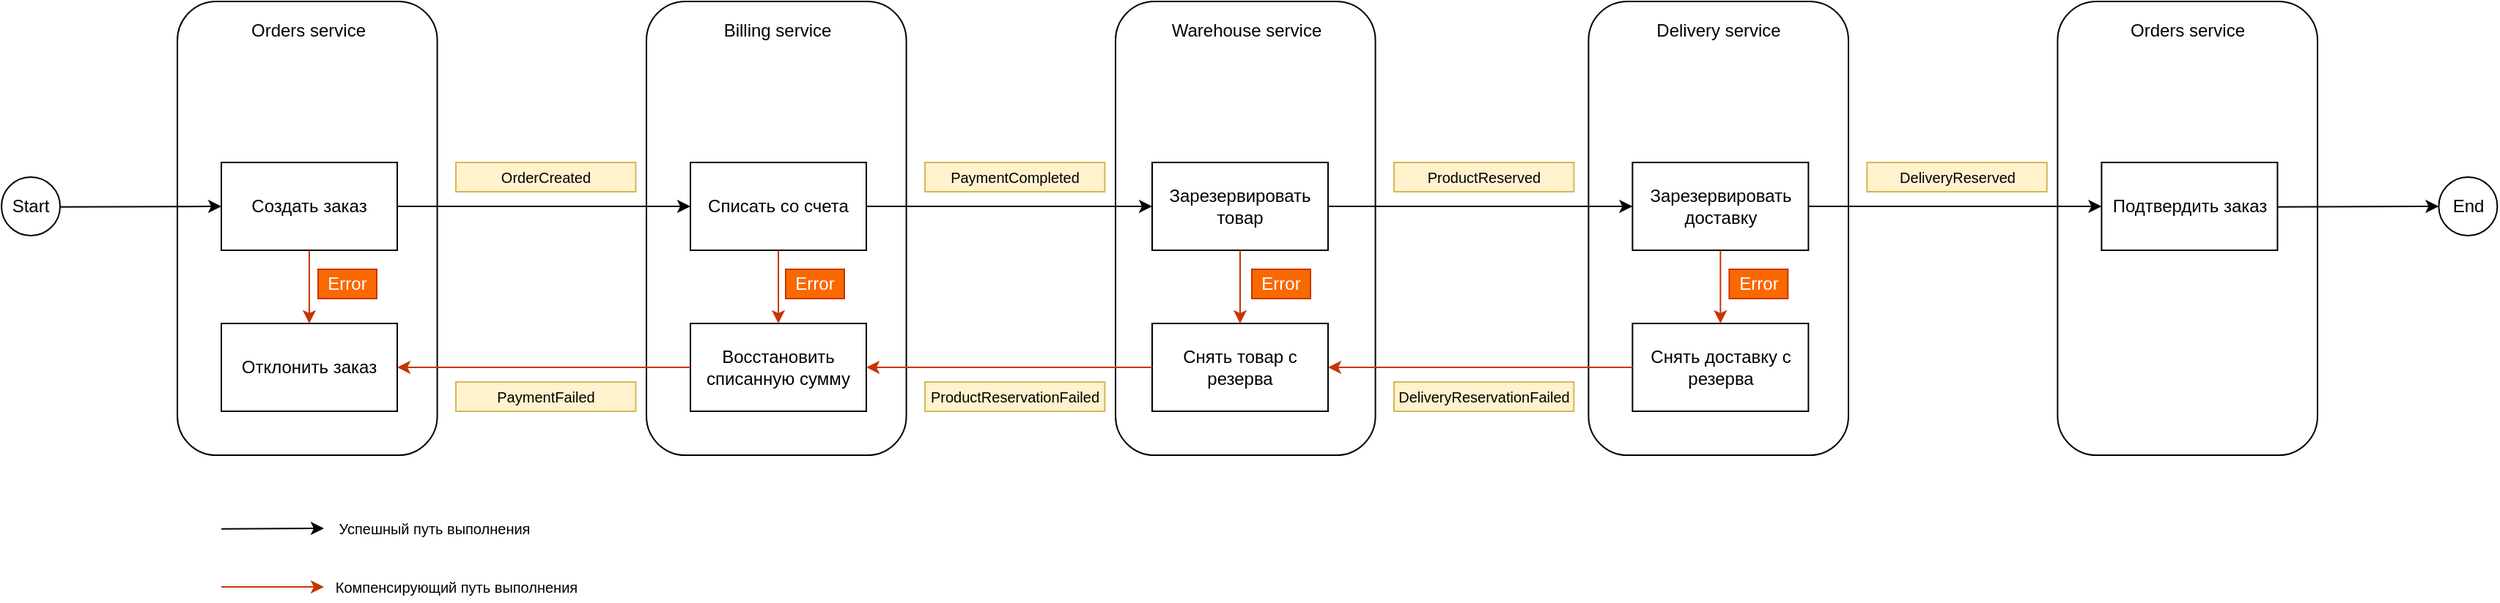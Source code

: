 <mxfile version="13.7.3" type="device"><diagram id="57MqKbJDSpgsxV5Au6rt" name="Страница 1"><mxGraphModel dx="2062" dy="-472" grid="1" gridSize="10" guides="1" tooltips="1" connect="1" arrows="1" fold="1" page="1" pageScale="1" pageWidth="1169" pageHeight="827" math="0" shadow="0"><root><mxCell id="0"/><mxCell id="1" parent="0"/><mxCell id="SCl7hQkHGPkv68IulZNW-81" value="" style="group" vertex="1" connectable="0" parent="1"><mxGeometry x="1422.7" y="1690" width="177.3" height="310" as="geometry"/></mxCell><mxCell id="SCl7hQkHGPkv68IulZNW-82" value="" style="rounded=1;whiteSpace=wrap;html=1;" vertex="1" parent="SCl7hQkHGPkv68IulZNW-81"><mxGeometry width="177.3" height="310" as="geometry"/></mxCell><mxCell id="SCl7hQkHGPkv68IulZNW-83" value="&lt;span style=&quot;font-size: 12px&quot;&gt;Orders service&lt;/span&gt;" style="text;html=1;align=center;verticalAlign=middle;resizable=0;points=[];autosize=1;fontSize=10;" vertex="1" parent="SCl7hQkHGPkv68IulZNW-81"><mxGeometry x="43.65" y="10" width="90" height="20" as="geometry"/></mxCell><mxCell id="SCl7hQkHGPkv68IulZNW-75" value="" style="group" vertex="1" connectable="0" parent="1"><mxGeometry x="1102.7" y="1690" width="177.3" height="310" as="geometry"/></mxCell><mxCell id="SCl7hQkHGPkv68IulZNW-76" value="" style="rounded=1;whiteSpace=wrap;html=1;" vertex="1" parent="SCl7hQkHGPkv68IulZNW-75"><mxGeometry width="177.3" height="310" as="geometry"/></mxCell><mxCell id="SCl7hQkHGPkv68IulZNW-77" value="&lt;span style=&quot;font-size: 12px&quot;&gt;Delivery&amp;nbsp;&lt;/span&gt;&lt;span style=&quot;font-size: 12px&quot;&gt;service&lt;/span&gt;" style="text;html=1;align=center;verticalAlign=middle;resizable=0;points=[];autosize=1;fontSize=10;" vertex="1" parent="SCl7hQkHGPkv68IulZNW-75"><mxGeometry x="38.65" y="10" width="100" height="20" as="geometry"/></mxCell><mxCell id="SCl7hQkHGPkv68IulZNW-72" value="" style="group" vertex="1" connectable="0" parent="1"><mxGeometry x="750" y="1690" width="177.3" height="310" as="geometry"/></mxCell><mxCell id="SCl7hQkHGPkv68IulZNW-73" value="" style="rounded=1;whiteSpace=wrap;html=1;" vertex="1" parent="SCl7hQkHGPkv68IulZNW-72"><mxGeometry x="30" width="177.3" height="310" as="geometry"/></mxCell><mxCell id="SCl7hQkHGPkv68IulZNW-74" value="&lt;span style=&quot;font-size: 12px&quot;&gt;Warehouse&amp;nbsp;&lt;/span&gt;&lt;span style=&quot;font-size: 12px&quot;&gt;service&lt;/span&gt;" style="text;html=1;align=center;verticalAlign=middle;resizable=0;points=[];autosize=1;fontSize=10;" vertex="1" parent="SCl7hQkHGPkv68IulZNW-72"><mxGeometry x="58.65" y="10" width="120" height="20" as="geometry"/></mxCell><mxCell id="SCl7hQkHGPkv68IulZNW-69" value="" style="group" vertex="1" connectable="0" parent="1"><mxGeometry x="460" y="1690" width="177.3" height="310" as="geometry"/></mxCell><mxCell id="SCl7hQkHGPkv68IulZNW-70" value="" style="rounded=1;whiteSpace=wrap;html=1;" vertex="1" parent="SCl7hQkHGPkv68IulZNW-69"><mxGeometry width="177.3" height="310" as="geometry"/></mxCell><mxCell id="SCl7hQkHGPkv68IulZNW-71" value="&lt;span style=&quot;font-size: 12px&quot;&gt;Billing&amp;nbsp;&lt;/span&gt;&lt;span style=&quot;font-size: 12px&quot;&gt;service&lt;/span&gt;" style="text;html=1;align=center;verticalAlign=middle;resizable=0;points=[];autosize=1;fontSize=10;" vertex="1" parent="SCl7hQkHGPkv68IulZNW-69"><mxGeometry x="43.65" y="10" width="90" height="20" as="geometry"/></mxCell><mxCell id="SCl7hQkHGPkv68IulZNW-88" value="Error" style="text;html=1;strokeColor=#C73500;fillColor=#fa6800;align=center;verticalAlign=middle;whiteSpace=wrap;rounded=0;fontColor=#ffffff;" vertex="1" parent="SCl7hQkHGPkv68IulZNW-69"><mxGeometry x="95" y="183" width="40" height="20" as="geometry"/></mxCell><mxCell id="SCl7hQkHGPkv68IulZNW-68" value="" style="group" vertex="1" connectable="0" parent="1"><mxGeometry x="140" y="1690" width="177.3" height="310" as="geometry"/></mxCell><mxCell id="SCl7hQkHGPkv68IulZNW-64" value="" style="rounded=1;whiteSpace=wrap;html=1;" vertex="1" parent="SCl7hQkHGPkv68IulZNW-68"><mxGeometry width="177.3" height="310" as="geometry"/></mxCell><mxCell id="SCl7hQkHGPkv68IulZNW-66" value="&lt;span style=&quot;font-size: 12px&quot;&gt;Orders service&lt;/span&gt;" style="text;html=1;align=center;verticalAlign=middle;resizable=0;points=[];autosize=1;fontSize=10;" vertex="1" parent="SCl7hQkHGPkv68IulZNW-68"><mxGeometry x="43.65" y="10" width="90" height="20" as="geometry"/></mxCell><mxCell id="SCl7hQkHGPkv68IulZNW-8" value="Error" style="text;html=1;strokeColor=#C73500;fillColor=#fa6800;align=center;verticalAlign=middle;whiteSpace=wrap;rounded=0;fontColor=#ffffff;" vertex="1" parent="SCl7hQkHGPkv68IulZNW-68"><mxGeometry x="96" y="183" width="40" height="20" as="geometry"/></mxCell><mxCell id="SCl7hQkHGPkv68IulZNW-12" value="Start" style="ellipse;whiteSpace=wrap;html=1;aspect=fixed;" vertex="1" parent="1"><mxGeometry x="20" y="1810" width="40" height="40" as="geometry"/></mxCell><mxCell id="SCl7hQkHGPkv68IulZNW-13" value="" style="endArrow=classic;html=1;exitX=0.085;exitY=0.969;exitDx=0;exitDy=0;exitPerimeter=0;entryX=0;entryY=0.5;entryDx=0;entryDy=0;" edge="1" parent="1" target="SCl7hQkHGPkv68IulZNW-14"><mxGeometry width="50" height="50" relative="1" as="geometry"><mxPoint x="60.0" y="1830.38" as="sourcePoint"/><mxPoint x="190" y="1830" as="targetPoint"/></mxGeometry></mxCell><mxCell id="SCl7hQkHGPkv68IulZNW-14" value="Создать заказ" style="rounded=0;whiteSpace=wrap;html=1;" vertex="1" parent="1"><mxGeometry x="170" y="1800" width="120" height="60" as="geometry"/></mxCell><mxCell id="SCl7hQkHGPkv68IulZNW-15" value="Списать со счета" style="rounded=0;whiteSpace=wrap;html=1;" vertex="1" parent="1"><mxGeometry x="490" y="1800" width="120" height="60" as="geometry"/></mxCell><mxCell id="SCl7hQkHGPkv68IulZNW-16" value="Зарезервировать товар" style="rounded=0;whiteSpace=wrap;html=1;" vertex="1" parent="1"><mxGeometry x="805" y="1800" width="120" height="60" as="geometry"/></mxCell><mxCell id="SCl7hQkHGPkv68IulZNW-17" value="Зарезервировать доставку" style="rounded=0;whiteSpace=wrap;html=1;" vertex="1" parent="1"><mxGeometry x="1132.7" y="1800" width="120" height="60" as="geometry"/></mxCell><mxCell id="SCl7hQkHGPkv68IulZNW-20" value="Подтвердить заказ" style="rounded=0;whiteSpace=wrap;html=1;" vertex="1" parent="1"><mxGeometry x="1452.7" y="1800" width="120" height="60" as="geometry"/></mxCell><mxCell id="SCl7hQkHGPkv68IulZNW-22" value="" style="endArrow=classic;html=1;exitX=0.085;exitY=0.969;exitDx=0;exitDy=0;exitPerimeter=0;entryX=0;entryY=0.5;entryDx=0;entryDy=0;" edge="1" parent="1"><mxGeometry width="50" height="50" relative="1" as="geometry"><mxPoint x="1572.7" y="1830.38" as="sourcePoint"/><mxPoint x="1682.7" y="1830" as="targetPoint"/></mxGeometry></mxCell><mxCell id="SCl7hQkHGPkv68IulZNW-23" value="End" style="ellipse;whiteSpace=wrap;html=1;aspect=fixed;" vertex="1" parent="1"><mxGeometry x="1682.7" y="1810" width="40" height="40" as="geometry"/></mxCell><mxCell id="SCl7hQkHGPkv68IulZNW-9" value="OrderCreated" style="rounded=0;whiteSpace=wrap;html=1;fillColor=#fff2cc;strokeColor=#d6b656;fontSize=10;" vertex="1" parent="1"><mxGeometry x="330" y="1800" width="122.7" height="20" as="geometry"/></mxCell><mxCell id="SCl7hQkHGPkv68IulZNW-25" value="PaymentCompleted" style="rounded=0;whiteSpace=wrap;html=1;fillColor=#fff2cc;strokeColor=#d6b656;fontSize=10;" vertex="1" parent="1"><mxGeometry x="650" y="1800" width="122.7" height="20" as="geometry"/></mxCell><mxCell id="SCl7hQkHGPkv68IulZNW-26" value="PaymentFailed" style="rounded=0;whiteSpace=wrap;html=1;fillColor=#fff2cc;strokeColor=#d6b656;fontSize=10;" vertex="1" parent="1"><mxGeometry x="330" y="1950" width="122.7" height="20" as="geometry"/></mxCell><mxCell id="SCl7hQkHGPkv68IulZNW-27" value="ProductReserved" style="rounded=0;whiteSpace=wrap;html=1;fillColor=#fff2cc;strokeColor=#d6b656;fontSize=10;" vertex="1" parent="1"><mxGeometry x="970" y="1800" width="122.7" height="20" as="geometry"/></mxCell><mxCell id="SCl7hQkHGPkv68IulZNW-28" value="ProductReservationFailed" style="rounded=0;whiteSpace=wrap;html=1;fillColor=#fff2cc;strokeColor=#d6b656;fontSize=10;" vertex="1" parent="1"><mxGeometry x="650" y="1950" width="122.7" height="20" as="geometry"/></mxCell><mxCell id="SCl7hQkHGPkv68IulZNW-29" value="DeliveryReserved" style="rounded=0;whiteSpace=wrap;html=1;fillColor=#fff2cc;strokeColor=#d6b656;fontSize=10;" vertex="1" parent="1"><mxGeometry x="1292.7" y="1800" width="122.7" height="20" as="geometry"/></mxCell><mxCell id="SCl7hQkHGPkv68IulZNW-30" value="DeliveryReservationFailed" style="rounded=0;whiteSpace=wrap;html=1;fillColor=#fff2cc;strokeColor=#d6b656;fontSize=10;" vertex="1" parent="1"><mxGeometry x="970" y="1950" width="122.7" height="20" as="geometry"/></mxCell><mxCell id="SCl7hQkHGPkv68IulZNW-32" value="" style="endArrow=classic;html=1;entryX=0;entryY=0.5;entryDx=0;entryDy=0;" edge="1" parent="1" source="SCl7hQkHGPkv68IulZNW-14" target="SCl7hQkHGPkv68IulZNW-15"><mxGeometry width="50" height="50" relative="1" as="geometry"><mxPoint x="320" y="1830" as="sourcePoint"/><mxPoint x="450" y="1830" as="targetPoint"/></mxGeometry></mxCell><mxCell id="SCl7hQkHGPkv68IulZNW-33" value="" style="endArrow=classic;html=1;exitX=1;exitY=0.5;exitDx=0;exitDy=0;" edge="1" parent="1" source="SCl7hQkHGPkv68IulZNW-15" target="SCl7hQkHGPkv68IulZNW-16"><mxGeometry width="50" height="50" relative="1" as="geometry"><mxPoint x="620" y="1829.58" as="sourcePoint"/><mxPoint x="760" y="1829.58" as="targetPoint"/></mxGeometry></mxCell><mxCell id="SCl7hQkHGPkv68IulZNW-34" value="" style="endArrow=classic;html=1;exitX=1;exitY=0.5;exitDx=0;exitDy=0;entryX=0;entryY=0.5;entryDx=0;entryDy=0;" edge="1" parent="1" source="SCl7hQkHGPkv68IulZNW-16" target="SCl7hQkHGPkv68IulZNW-17"><mxGeometry width="50" height="50" relative="1" as="geometry"><mxPoint x="935" y="1829.58" as="sourcePoint"/><mxPoint x="1045" y="1830" as="targetPoint"/></mxGeometry></mxCell><mxCell id="SCl7hQkHGPkv68IulZNW-35" value="" style="endArrow=classic;html=1;exitX=1;exitY=0.5;exitDx=0;exitDy=0;entryX=0;entryY=0.5;entryDx=0;entryDy=0;" edge="1" parent="1" source="SCl7hQkHGPkv68IulZNW-17" target="SCl7hQkHGPkv68IulZNW-20"><mxGeometry width="50" height="50" relative="1" as="geometry"><mxPoint x="982.7" y="1840" as="sourcePoint"/><mxPoint x="1142.7" y="1840" as="targetPoint"/></mxGeometry></mxCell><mxCell id="SCl7hQkHGPkv68IulZNW-36" value="Отклонить заказ" style="rounded=0;whiteSpace=wrap;html=1;" vertex="1" parent="1"><mxGeometry x="170" y="1910" width="120" height="60" as="geometry"/></mxCell><mxCell id="SCl7hQkHGPkv68IulZNW-37" value="Восстановить списанную сумму" style="rounded=0;whiteSpace=wrap;html=1;" vertex="1" parent="1"><mxGeometry x="490" y="1910" width="120" height="60" as="geometry"/></mxCell><mxCell id="SCl7hQkHGPkv68IulZNW-38" value="Снять товар с резерва" style="rounded=0;whiteSpace=wrap;html=1;" vertex="1" parent="1"><mxGeometry x="805" y="1910" width="120" height="60" as="geometry"/></mxCell><mxCell id="SCl7hQkHGPkv68IulZNW-39" value="Снять доставку с резерва" style="rounded=0;whiteSpace=wrap;html=1;" vertex="1" parent="1"><mxGeometry x="1132.7" y="1910" width="120" height="60" as="geometry"/></mxCell><mxCell id="SCl7hQkHGPkv68IulZNW-45" value="" style="endArrow=none;html=1;entryX=0;entryY=0.5;entryDx=0;entryDy=0;endFill=0;startArrow=classic;startFill=1;fillColor=#fa6800;strokeColor=#C73500;" edge="1" target="SCl7hQkHGPkv68IulZNW-37" parent="1" source="SCl7hQkHGPkv68IulZNW-36"><mxGeometry width="50" height="50" relative="1" as="geometry"><mxPoint x="320" y="1940" as="sourcePoint"/><mxPoint x="450" y="1940" as="targetPoint"/></mxGeometry></mxCell><mxCell id="SCl7hQkHGPkv68IulZNW-46" value="" style="endArrow=none;html=1;exitX=1;exitY=0.5;exitDx=0;exitDy=0;endFill=0;startArrow=classic;startFill=1;fillColor=#fa6800;strokeColor=#C73500;" edge="1" source="SCl7hQkHGPkv68IulZNW-37" target="SCl7hQkHGPkv68IulZNW-38" parent="1"><mxGeometry width="50" height="50" relative="1" as="geometry"><mxPoint x="620" y="1939.58" as="sourcePoint"/><mxPoint x="760" y="1939.58" as="targetPoint"/></mxGeometry></mxCell><mxCell id="SCl7hQkHGPkv68IulZNW-47" value="" style="endArrow=none;html=1;exitX=1;exitY=0.5;exitDx=0;exitDy=0;entryX=0;entryY=0.5;entryDx=0;entryDy=0;endFill=0;startArrow=classic;startFill=1;fillColor=#fa6800;strokeColor=#C73500;" edge="1" source="SCl7hQkHGPkv68IulZNW-38" target="SCl7hQkHGPkv68IulZNW-39" parent="1"><mxGeometry width="50" height="50" relative="1" as="geometry"><mxPoint x="935" y="1939.58" as="sourcePoint"/><mxPoint x="1045" y="1940" as="targetPoint"/></mxGeometry></mxCell><mxCell id="SCl7hQkHGPkv68IulZNW-49" value="" style="endArrow=none;html=1;exitX=0.5;exitY=0;exitDx=0;exitDy=0;endFill=0;startArrow=classic;startFill=1;fillColor=#fa6800;strokeColor=#C73500;entryX=0.5;entryY=1;entryDx=0;entryDy=0;" edge="1" parent="1" source="SCl7hQkHGPkv68IulZNW-39" target="SCl7hQkHGPkv68IulZNW-17"><mxGeometry width="50" height="50" relative="1" as="geometry"><mxPoint x="997.7" y="1950" as="sourcePoint"/><mxPoint x="1182.7" y="1870" as="targetPoint"/></mxGeometry></mxCell><mxCell id="SCl7hQkHGPkv68IulZNW-50" value="" style="endArrow=none;html=1;exitX=0.5;exitY=0;exitDx=0;exitDy=0;endFill=0;startArrow=classic;startFill=1;fillColor=#fa6800;strokeColor=#C73500;entryX=0.5;entryY=1;entryDx=0;entryDy=0;" edge="1" parent="1" source="SCl7hQkHGPkv68IulZNW-38" target="SCl7hQkHGPkv68IulZNW-16"><mxGeometry width="50" height="50" relative="1" as="geometry"><mxPoint x="1140" y="1920" as="sourcePoint"/><mxPoint x="1140" y="1870" as="targetPoint"/></mxGeometry></mxCell><mxCell id="SCl7hQkHGPkv68IulZNW-51" value="" style="endArrow=none;html=1;exitX=0.5;exitY=0;exitDx=0;exitDy=0;endFill=0;startArrow=classic;startFill=1;fillColor=#fa6800;strokeColor=#C73500;entryX=0.5;entryY=1;entryDx=0;entryDy=0;" edge="1" parent="1" source="SCl7hQkHGPkv68IulZNW-37" target="SCl7hQkHGPkv68IulZNW-15"><mxGeometry width="50" height="50" relative="1" as="geometry"><mxPoint x="825" y="1920" as="sourcePoint"/><mxPoint x="825" y="1870" as="targetPoint"/></mxGeometry></mxCell><mxCell id="SCl7hQkHGPkv68IulZNW-52" value="" style="endArrow=none;html=1;exitX=0.5;exitY=0;exitDx=0;exitDy=0;endFill=0;startArrow=classic;startFill=1;fillColor=#fa6800;strokeColor=#C73500;" edge="1" parent="1" source="SCl7hQkHGPkv68IulZNW-36" target="SCl7hQkHGPkv68IulZNW-14"><mxGeometry width="50" height="50" relative="1" as="geometry"><mxPoint x="500" y="1920" as="sourcePoint"/><mxPoint x="500" y="1870" as="targetPoint"/></mxGeometry></mxCell><mxCell id="SCl7hQkHGPkv68IulZNW-56" value="" style="endArrow=none;html=1;endFill=0;startArrow=classic;startFill=1;fillColor=#fa6800;strokeColor=#C73500;" edge="1" parent="1"><mxGeometry width="50" height="50" relative="1" as="geometry"><mxPoint x="240" y="2090" as="sourcePoint"/><mxPoint x="170" y="2090" as="targetPoint"/></mxGeometry></mxCell><mxCell id="SCl7hQkHGPkv68IulZNW-57" value="" style="endArrow=classic;html=1;exitX=0.085;exitY=0.969;exitDx=0;exitDy=0;exitPerimeter=0;" edge="1" parent="1"><mxGeometry width="50" height="50" relative="1" as="geometry"><mxPoint x="170" y="2050.38" as="sourcePoint"/><mxPoint x="240" y="2050" as="targetPoint"/></mxGeometry></mxCell><mxCell id="SCl7hQkHGPkv68IulZNW-59" value="Успешный путь выполнения" style="text;html=1;align=center;verticalAlign=middle;resizable=0;points=[];autosize=1;fontSize=10;" vertex="1" parent="1"><mxGeometry x="240" y="2040" width="150" height="20" as="geometry"/></mxCell><mxCell id="SCl7hQkHGPkv68IulZNW-60" value="Компенсирующий путь выполнения" style="text;html=1;align=center;verticalAlign=middle;resizable=0;points=[];autosize=1;fontSize=10;" vertex="1" parent="1"><mxGeometry x="240" y="2080" width="180" height="20" as="geometry"/></mxCell><mxCell id="SCl7hQkHGPkv68IulZNW-89" value="Error" style="text;html=1;strokeColor=#C73500;fillColor=#fa6800;align=center;verticalAlign=middle;whiteSpace=wrap;rounded=0;fontColor=#ffffff;" vertex="1" parent="1"><mxGeometry x="873" y="1873" width="40" height="20" as="geometry"/></mxCell><mxCell id="SCl7hQkHGPkv68IulZNW-90" value="Error" style="text;html=1;strokeColor=#C73500;fillColor=#fa6800;align=center;verticalAlign=middle;whiteSpace=wrap;rounded=0;fontColor=#ffffff;" vertex="1" parent="1"><mxGeometry x="1198.7" y="1873" width="40" height="20" as="geometry"/></mxCell></root></mxGraphModel></diagram></mxfile>